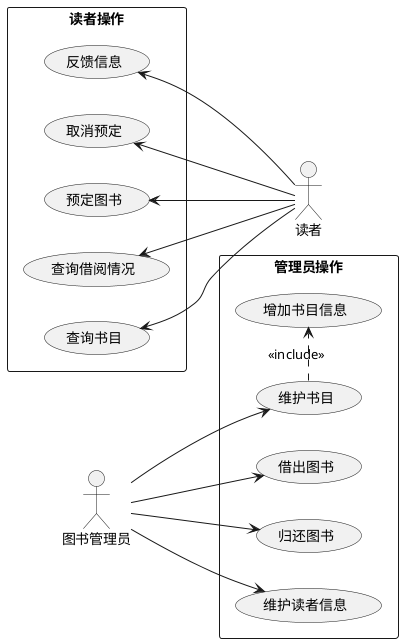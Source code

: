 @startuml
:图书管理员:as admin
:读者:as reader
left to right direction
rectangle 管理员操作{
    (借出图书)
    (归还图书)
    (维护书目)
    (维护读者信息)
    (增加书目信息)
}
rectangle 读者操作{
    (查询书目)
    (查询借阅情况)
    (预定图书)
    (取消预定)
    (反馈信息)
}
'left to right direction
admin -down->(借出图书)
admin -down->(归还图书)
admin -down->(维护书目)
admin -down->(维护读者信息)
reader -up->(查询书目)
reader -up->(查询借阅情况)
reader -up->(预定图书)
reader -up->(取消预定)
reader -up->(反馈信息)
(维护书目).>(增加书目信息):<<include>>

@enduml